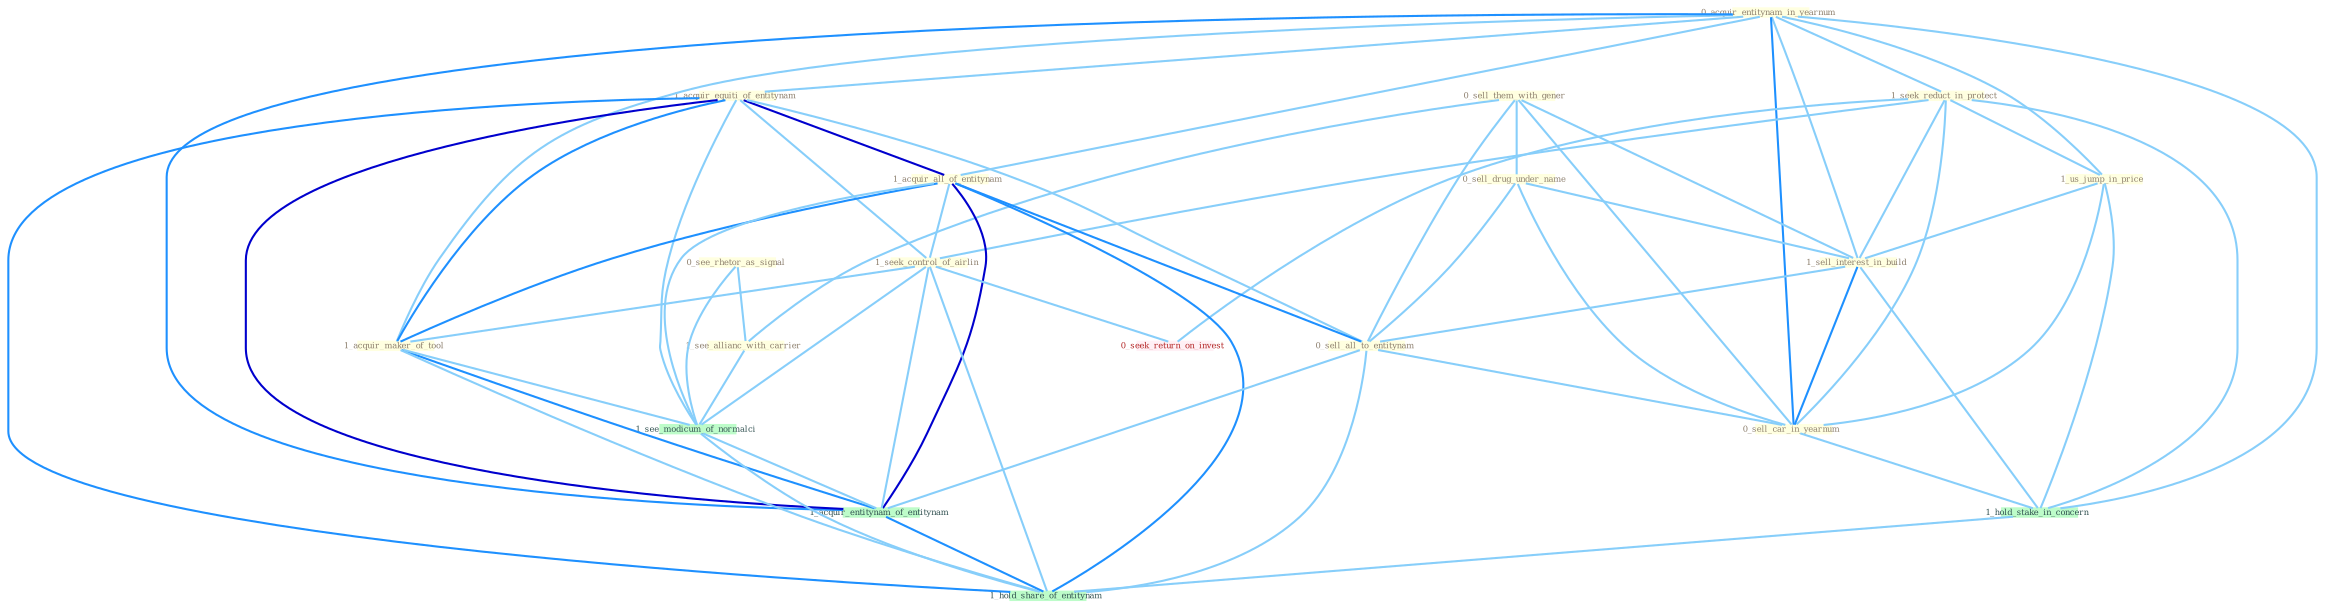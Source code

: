 Graph G{ 
    node
    [shape=polygon,style=filled,width=.5,height=.06,color="#BDFCC9",fixedsize=true,fontsize=4,
    fontcolor="#2f4f4f"];
    {node
    [color="#ffffe0", fontcolor="#8b7d6b"] "0_acquir_entitynam_in_yearnum " "1_seek_reduct_in_protect " "0_see_rhetor_as_signal " "0_sell_them_with_gener " "1_us_jump_in_price " "0_sell_drug_under_name " "1_sell_interest_in_build " "1_acquir_equiti_of_entitynam " "1_acquir_all_of_entitynam " "1_see_allianc_with_carrier " "1_seek_control_of_airlin " "0_sell_all_to_entitynam " "1_acquir_maker_of_tool " "0_sell_car_in_yearnum "}
{node [color="#fff0f5", fontcolor="#b22222"] "0_seek_return_on_invest "}
edge [color="#B0E2FF"];

	"0_acquir_entitynam_in_yearnum " -- "1_seek_reduct_in_protect " [w="1", color="#87cefa" ];
	"0_acquir_entitynam_in_yearnum " -- "1_us_jump_in_price " [w="1", color="#87cefa" ];
	"0_acquir_entitynam_in_yearnum " -- "1_sell_interest_in_build " [w="1", color="#87cefa" ];
	"0_acquir_entitynam_in_yearnum " -- "1_acquir_equiti_of_entitynam " [w="1", color="#87cefa" ];
	"0_acquir_entitynam_in_yearnum " -- "1_acquir_all_of_entitynam " [w="1", color="#87cefa" ];
	"0_acquir_entitynam_in_yearnum " -- "1_acquir_maker_of_tool " [w="1", color="#87cefa" ];
	"0_acquir_entitynam_in_yearnum " -- "0_sell_car_in_yearnum " [w="2", color="#1e90ff" , len=0.8];
	"0_acquir_entitynam_in_yearnum " -- "1_hold_stake_in_concern " [w="1", color="#87cefa" ];
	"0_acquir_entitynam_in_yearnum " -- "1_acquir_entitynam_of_entitynam " [w="2", color="#1e90ff" , len=0.8];
	"1_seek_reduct_in_protect " -- "1_us_jump_in_price " [w="1", color="#87cefa" ];
	"1_seek_reduct_in_protect " -- "1_sell_interest_in_build " [w="1", color="#87cefa" ];
	"1_seek_reduct_in_protect " -- "1_seek_control_of_airlin " [w="1", color="#87cefa" ];
	"1_seek_reduct_in_protect " -- "0_sell_car_in_yearnum " [w="1", color="#87cefa" ];
	"1_seek_reduct_in_protect " -- "1_hold_stake_in_concern " [w="1", color="#87cefa" ];
	"1_seek_reduct_in_protect " -- "0_seek_return_on_invest " [w="1", color="#87cefa" ];
	"0_see_rhetor_as_signal " -- "1_see_allianc_with_carrier " [w="1", color="#87cefa" ];
	"0_see_rhetor_as_signal " -- "1_see_modicum_of_normalci " [w="1", color="#87cefa" ];
	"0_sell_them_with_gener " -- "0_sell_drug_under_name " [w="1", color="#87cefa" ];
	"0_sell_them_with_gener " -- "1_sell_interest_in_build " [w="1", color="#87cefa" ];
	"0_sell_them_with_gener " -- "1_see_allianc_with_carrier " [w="1", color="#87cefa" ];
	"0_sell_them_with_gener " -- "0_sell_all_to_entitynam " [w="1", color="#87cefa" ];
	"0_sell_them_with_gener " -- "0_sell_car_in_yearnum " [w="1", color="#87cefa" ];
	"1_us_jump_in_price " -- "1_sell_interest_in_build " [w="1", color="#87cefa" ];
	"1_us_jump_in_price " -- "0_sell_car_in_yearnum " [w="1", color="#87cefa" ];
	"1_us_jump_in_price " -- "1_hold_stake_in_concern " [w="1", color="#87cefa" ];
	"0_sell_drug_under_name " -- "1_sell_interest_in_build " [w="1", color="#87cefa" ];
	"0_sell_drug_under_name " -- "0_sell_all_to_entitynam " [w="1", color="#87cefa" ];
	"0_sell_drug_under_name " -- "0_sell_car_in_yearnum " [w="1", color="#87cefa" ];
	"1_sell_interest_in_build " -- "0_sell_all_to_entitynam " [w="1", color="#87cefa" ];
	"1_sell_interest_in_build " -- "0_sell_car_in_yearnum " [w="2", color="#1e90ff" , len=0.8];
	"1_sell_interest_in_build " -- "1_hold_stake_in_concern " [w="1", color="#87cefa" ];
	"1_acquir_equiti_of_entitynam " -- "1_acquir_all_of_entitynam " [w="3", color="#0000cd" , len=0.6];
	"1_acquir_equiti_of_entitynam " -- "1_seek_control_of_airlin " [w="1", color="#87cefa" ];
	"1_acquir_equiti_of_entitynam " -- "0_sell_all_to_entitynam " [w="1", color="#87cefa" ];
	"1_acquir_equiti_of_entitynam " -- "1_acquir_maker_of_tool " [w="2", color="#1e90ff" , len=0.8];
	"1_acquir_equiti_of_entitynam " -- "1_see_modicum_of_normalci " [w="1", color="#87cefa" ];
	"1_acquir_equiti_of_entitynam " -- "1_acquir_entitynam_of_entitynam " [w="3", color="#0000cd" , len=0.6];
	"1_acquir_equiti_of_entitynam " -- "1_hold_share_of_entitynam " [w="2", color="#1e90ff" , len=0.8];
	"1_acquir_all_of_entitynam " -- "1_seek_control_of_airlin " [w="1", color="#87cefa" ];
	"1_acquir_all_of_entitynam " -- "0_sell_all_to_entitynam " [w="2", color="#1e90ff" , len=0.8];
	"1_acquir_all_of_entitynam " -- "1_acquir_maker_of_tool " [w="2", color="#1e90ff" , len=0.8];
	"1_acquir_all_of_entitynam " -- "1_see_modicum_of_normalci " [w="1", color="#87cefa" ];
	"1_acquir_all_of_entitynam " -- "1_acquir_entitynam_of_entitynam " [w="3", color="#0000cd" , len=0.6];
	"1_acquir_all_of_entitynam " -- "1_hold_share_of_entitynam " [w="2", color="#1e90ff" , len=0.8];
	"1_see_allianc_with_carrier " -- "1_see_modicum_of_normalci " [w="1", color="#87cefa" ];
	"1_seek_control_of_airlin " -- "1_acquir_maker_of_tool " [w="1", color="#87cefa" ];
	"1_seek_control_of_airlin " -- "0_seek_return_on_invest " [w="1", color="#87cefa" ];
	"1_seek_control_of_airlin " -- "1_see_modicum_of_normalci " [w="1", color="#87cefa" ];
	"1_seek_control_of_airlin " -- "1_acquir_entitynam_of_entitynam " [w="1", color="#87cefa" ];
	"1_seek_control_of_airlin " -- "1_hold_share_of_entitynam " [w="1", color="#87cefa" ];
	"0_sell_all_to_entitynam " -- "0_sell_car_in_yearnum " [w="1", color="#87cefa" ];
	"0_sell_all_to_entitynam " -- "1_acquir_entitynam_of_entitynam " [w="1", color="#87cefa" ];
	"0_sell_all_to_entitynam " -- "1_hold_share_of_entitynam " [w="1", color="#87cefa" ];
	"1_acquir_maker_of_tool " -- "1_see_modicum_of_normalci " [w="1", color="#87cefa" ];
	"1_acquir_maker_of_tool " -- "1_acquir_entitynam_of_entitynam " [w="2", color="#1e90ff" , len=0.8];
	"1_acquir_maker_of_tool " -- "1_hold_share_of_entitynam " [w="1", color="#87cefa" ];
	"0_sell_car_in_yearnum " -- "1_hold_stake_in_concern " [w="1", color="#87cefa" ];
	"1_hold_stake_in_concern " -- "1_hold_share_of_entitynam " [w="1", color="#87cefa" ];
	"1_see_modicum_of_normalci " -- "1_acquir_entitynam_of_entitynam " [w="1", color="#87cefa" ];
	"1_see_modicum_of_normalci " -- "1_hold_share_of_entitynam " [w="1", color="#87cefa" ];
	"1_acquir_entitynam_of_entitynam " -- "1_hold_share_of_entitynam " [w="2", color="#1e90ff" , len=0.8];
}